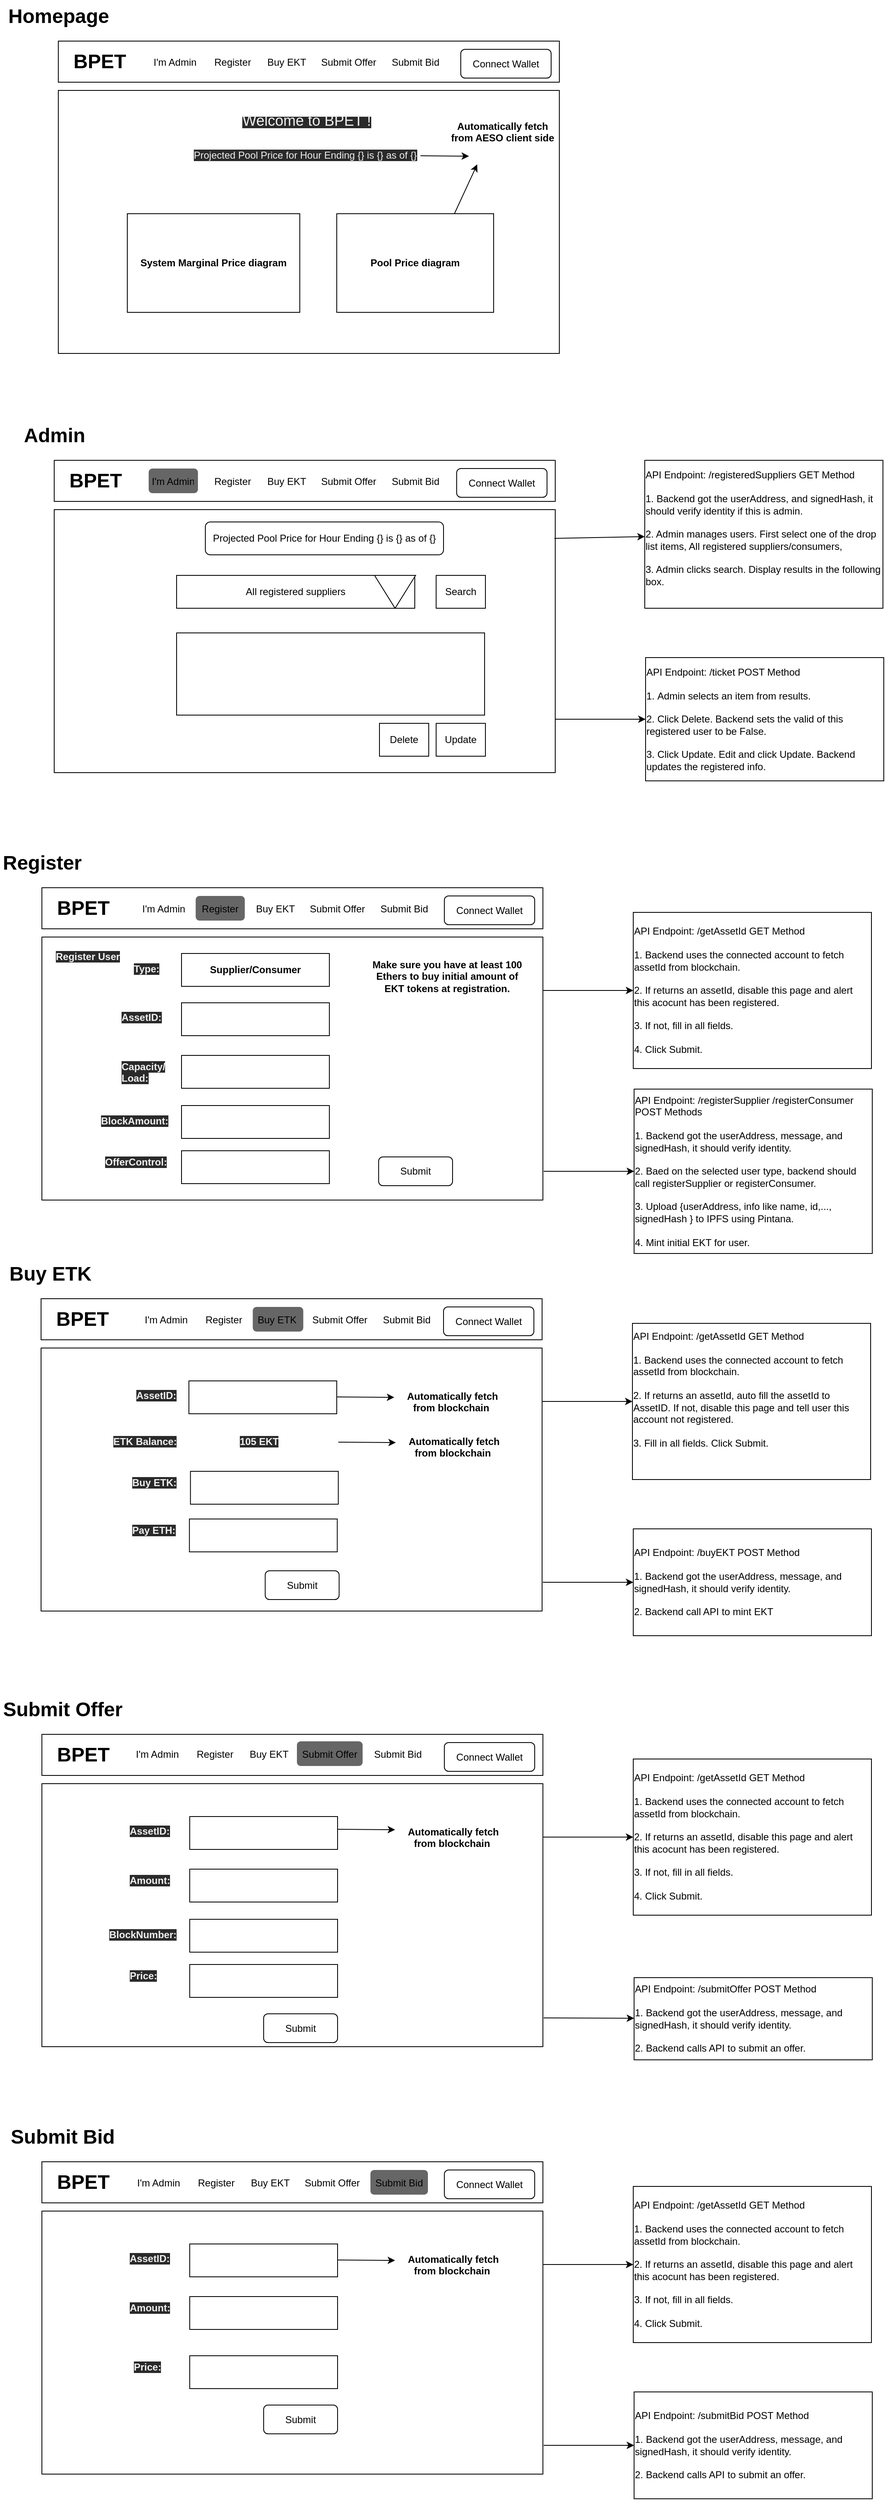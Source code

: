 <mxfile>
    <diagram id="N4T2xADhDQuCGSEhYTma" name="Page-1">
        <mxGraphModel dx="1929" dy="622" grid="1" gridSize="10" guides="1" tooltips="1" connect="1" arrows="1" fold="1" page="1" pageScale="1" pageWidth="850" pageHeight="1100" math="0" shadow="0">
            <root>
                <mxCell id="0"/>
                <mxCell id="1" parent="0"/>
                <mxCell id="20" value="" style="rounded=0;whiteSpace=wrap;html=1;" parent="1" vertex="1">
                    <mxGeometry x="65" y="640" width="610" height="320" as="geometry"/>
                </mxCell>
                <mxCell id="2" value="" style="rounded=0;whiteSpace=wrap;html=1;" parent="1" vertex="1">
                    <mxGeometry x="70" y="70" width="610" height="50" as="geometry"/>
                </mxCell>
                <mxCell id="4" value="BPET" style="text;strokeColor=none;fillColor=none;html=1;fontSize=24;fontStyle=1;verticalAlign=middle;align=center;" parent="1" vertex="1">
                    <mxGeometry x="70" y="75" width="100" height="40" as="geometry"/>
                </mxCell>
                <mxCell id="5" value="Submit Bid" style="text;strokeColor=none;fillColor=none;align=left;verticalAlign=middle;spacingLeft=4;spacingRight=4;overflow=hidden;points=[[0,0.5],[1,0.5]];portConstraint=eastwest;rotatable=0;" parent="1" vertex="1">
                    <mxGeometry x="470" y="80" width="70" height="30" as="geometry"/>
                </mxCell>
                <mxCell id="6" value="" style="rounded=0;whiteSpace=wrap;html=1;" parent="1" vertex="1">
                    <mxGeometry x="70" y="130" width="610" height="320" as="geometry"/>
                </mxCell>
                <mxCell id="7" value="&lt;b&gt;System Marginal Price diagram&lt;/b&gt;" style="rounded=0;whiteSpace=wrap;html=1;" parent="1" vertex="1">
                    <mxGeometry x="154" y="280" width="210" height="120" as="geometry"/>
                </mxCell>
                <mxCell id="8" value="Connect Wallet" style="rounded=1;whiteSpace=wrap;html=1;" parent="1" vertex="1">
                    <mxGeometry x="560" y="80" width="110" height="35" as="geometry"/>
                </mxCell>
                <mxCell id="9" value="Projected Pool Price for Hour Ending {} is {} as of {}" style="rounded=1;whiteSpace=wrap;html=1;" parent="1" vertex="1">
                    <mxGeometry x="249" y="655" width="290" height="40" as="geometry"/>
                </mxCell>
                <mxCell id="10" value="I'm Admin" style="text;strokeColor=none;fillColor=none;align=left;verticalAlign=middle;spacingLeft=4;spacingRight=4;overflow=hidden;points=[[0,0.5],[1,0.5]];portConstraint=eastwest;rotatable=0;" parent="1" vertex="1">
                    <mxGeometry x="180" y="80" width="70" height="30" as="geometry"/>
                </mxCell>
                <mxCell id="11" value="Homepage" style="text;strokeColor=none;fillColor=none;html=1;fontSize=24;fontStyle=1;verticalAlign=middle;align=center;" parent="1" vertex="1">
                    <mxGeometry x="20" y="20" width="100" height="40" as="geometry"/>
                </mxCell>
                <mxCell id="12" value="Register" style="text;strokeColor=none;fillColor=none;align=left;verticalAlign=middle;spacingLeft=4;spacingRight=4;overflow=hidden;points=[[0,0.5],[1,0.5]];portConstraint=eastwest;rotatable=0;" parent="1" vertex="1">
                    <mxGeometry x="254" y="80" width="56" height="30" as="geometry"/>
                </mxCell>
                <mxCell id="13" value="&lt;b&gt;Pool Price diagram&lt;/b&gt;" style="rounded=0;whiteSpace=wrap;html=1;" parent="1" vertex="1">
                    <mxGeometry x="409" y="280" width="191" height="120" as="geometry"/>
                </mxCell>
                <mxCell id="14" value="" style="edgeStyle=none;html=1;" parent="1" edge="1">
                    <mxGeometry relative="1" as="geometry">
                        <mxPoint x="510.88" y="209.5" as="sourcePoint"/>
                        <mxPoint x="570" y="210" as="targetPoint"/>
                    </mxGeometry>
                </mxCell>
                <mxCell id="16" value="" style="rounded=0;whiteSpace=wrap;html=1;" parent="1" vertex="1">
                    <mxGeometry x="65" y="580" width="610" height="50" as="geometry"/>
                </mxCell>
                <mxCell id="18" value="BPET" style="text;strokeColor=none;fillColor=none;html=1;fontSize=24;fontStyle=1;verticalAlign=middle;align=center;" parent="1" vertex="1">
                    <mxGeometry x="65" y="585" width="100" height="40" as="geometry"/>
                </mxCell>
                <mxCell id="21" value="All registered suppliers" style="rounded=0;whiteSpace=wrap;html=1;" parent="1" vertex="1">
                    <mxGeometry x="214" y="720" width="290" height="40" as="geometry"/>
                </mxCell>
                <mxCell id="22" value="Connect Wallet" style="rounded=1;whiteSpace=wrap;html=1;" parent="1" vertex="1">
                    <mxGeometry x="555" y="590" width="110" height="35" as="geometry"/>
                </mxCell>
                <mxCell id="25" value="Admin" style="text;strokeColor=none;fillColor=none;html=1;fontSize=24;fontStyle=1;verticalAlign=middle;align=center;" parent="1" vertex="1">
                    <mxGeometry x="15" y="530" width="100" height="40" as="geometry"/>
                </mxCell>
                <mxCell id="27" value="" style="rounded=0;whiteSpace=wrap;html=1;" parent="1" vertex="1">
                    <mxGeometry x="214" y="790" width="375" height="100" as="geometry"/>
                </mxCell>
                <mxCell id="28" value="" style="rounded=0;whiteSpace=wrap;html=1;" parent="1" vertex="1">
                    <mxGeometry x="50" y="1100" width="610" height="50" as="geometry"/>
                </mxCell>
                <mxCell id="30" value="BPET" style="text;strokeColor=none;fillColor=none;html=1;fontSize=24;fontStyle=1;verticalAlign=middle;align=center;" parent="1" vertex="1">
                    <mxGeometry x="50" y="1105" width="100" height="40" as="geometry"/>
                </mxCell>
                <mxCell id="32" value="" style="rounded=0;whiteSpace=wrap;html=1;" parent="1" vertex="1">
                    <mxGeometry x="50" y="1160" width="610" height="320" as="geometry"/>
                </mxCell>
                <mxCell id="34" value="Connect Wallet" style="rounded=1;whiteSpace=wrap;html=1;" parent="1" vertex="1">
                    <mxGeometry x="540" y="1110" width="110" height="35" as="geometry"/>
                </mxCell>
                <mxCell id="36" value="Register" style="text;strokeColor=none;fillColor=none;html=1;fontSize=24;fontStyle=1;verticalAlign=middle;align=center;" parent="1" vertex="1">
                    <mxGeometry y="1050" width="100" height="40" as="geometry"/>
                </mxCell>
                <mxCell id="38" value="&lt;b&gt;Supplier/&lt;/b&gt;&lt;b&gt;Consumer&lt;/b&gt;" style="rounded=0;whiteSpace=wrap;html=1;" parent="1" vertex="1">
                    <mxGeometry x="220" y="1180" width="180" height="40" as="geometry"/>
                </mxCell>
                <mxCell id="40" value="" style="rounded=0;whiteSpace=wrap;html=1;" parent="1" vertex="1">
                    <mxGeometry x="220" y="1240" width="180" height="40" as="geometry"/>
                </mxCell>
                <mxCell id="41" value="&lt;b style=&quot;color: rgb(240 , 240 , 240) ; font-family: &amp;#34;helvetica&amp;#34; ; font-size: 12px ; font-style: normal ; letter-spacing: normal ; text-align: center ; text-indent: 0px ; text-transform: none ; word-spacing: 0px ; background-color: rgb(42 , 42 , 42)&quot;&gt;Register User&lt;/b&gt;" style="text;whiteSpace=wrap;html=1;" parent="1" vertex="1">
                    <mxGeometry x="65" y="1170" width="90" height="30" as="geometry"/>
                </mxCell>
                <mxCell id="42" value="" style="edgeStyle=none;html=1;" parent="1" target="43" edge="1">
                    <mxGeometry relative="1" as="geometry">
                        <mxPoint x="675" y="895" as="sourcePoint"/>
                    </mxGeometry>
                </mxCell>
                <mxCell id="43" value="&lt;div style=&quot;text-align: left&quot;&gt;&lt;span&gt;API Endpoint: /ticket POST Method&lt;br&gt;&lt;/span&gt;&lt;/div&gt;&lt;div style=&quot;text-align: left&quot;&gt;&lt;span&gt;&lt;br&gt;&lt;/span&gt;&lt;/div&gt;&lt;div style=&quot;text-align: left&quot;&gt;&lt;span&gt;1.&amp;nbsp;&lt;/span&gt;Admin selects an item from results.&lt;/div&gt;&lt;div style=&quot;text-align: left&quot;&gt;&lt;br&gt;&lt;/div&gt;&lt;div style=&quot;text-align: left&quot;&gt;2. Click Delete. Backend sets the valid of this registered user to be False.&lt;/div&gt;&lt;div style=&quot;text-align: left&quot;&gt;&lt;br&gt;&lt;/div&gt;&lt;div style=&quot;text-align: left&quot;&gt;3. Click Update. Edit and click Update. Backend updates the registered info.&lt;/div&gt;" style="rounded=0;whiteSpace=wrap;html=1;" parent="1" vertex="1">
                    <mxGeometry x="785" y="820" width="290" height="150" as="geometry"/>
                </mxCell>
                <mxCell id="44" value="" style="edgeStyle=none;html=1;" parent="1" target="45" edge="1">
                    <mxGeometry relative="1" as="geometry">
                        <mxPoint x="674" y="675" as="sourcePoint"/>
                    </mxGeometry>
                </mxCell>
                <mxCell id="45" value="&lt;div style=&quot;text-align: left&quot;&gt;&lt;span&gt;API Endpoint: /registeredSuppliers GET Method&lt;br&gt;&lt;/span&gt;&lt;/div&gt;&lt;div style=&quot;text-align: left&quot;&gt;&lt;span&gt;&lt;br&gt;&lt;/span&gt;&lt;/div&gt;&lt;div style=&quot;text-align: left&quot;&gt;&lt;span&gt;1. Backend got the userAddress, and signedHash, it should verify identity if this is admin.&lt;/span&gt;&lt;/div&gt;&lt;div style=&quot;text-align: left&quot;&gt;&lt;span&gt;&lt;br&gt;&lt;/span&gt;&lt;/div&gt;&lt;div style=&quot;text-align: left&quot;&gt;&lt;span&gt;2. Admin manages users. First select one of the drop list items, All registered suppliers/consumers,&amp;nbsp;&lt;/span&gt;&lt;/div&gt;&lt;div style=&quot;text-align: left&quot;&gt;&lt;span&gt;&lt;br&gt;&lt;/span&gt;&lt;/div&gt;&lt;div style=&quot;text-align: left&quot;&gt;&lt;span&gt;3. Admin clicks search. Display results in the following box.&lt;/span&gt;&lt;/div&gt;&lt;div style=&quot;text-align: left&quot;&gt;&lt;br&gt;&lt;/div&gt;" style="rounded=0;whiteSpace=wrap;html=1;" parent="1" vertex="1">
                    <mxGeometry x="784" y="580" width="290" height="180" as="geometry"/>
                </mxCell>
                <mxCell id="46" value="" style="edgeStyle=none;html=1;" parent="1" target="47" edge="1">
                    <mxGeometry relative="1" as="geometry">
                        <mxPoint x="661" y="1445" as="sourcePoint"/>
                    </mxGeometry>
                </mxCell>
                <mxCell id="47" value="&lt;div style=&quot;text-align: left&quot;&gt;&lt;span&gt;API Endpoint: /registerSupplier /registerConsumer POST Methods&lt;br&gt;&lt;/span&gt;&lt;/div&gt;&lt;div style=&quot;text-align: left&quot;&gt;&lt;span&gt;&lt;br&gt;&lt;/span&gt;&lt;/div&gt;&lt;div style=&quot;text-align: left&quot;&gt;&lt;span&gt;1. Backend got the userAddress, message, and signedHash, it should verify identity.&amp;nbsp;&lt;/span&gt;&lt;/div&gt;&lt;div style=&quot;text-align: left&quot;&gt;&lt;span&gt;&lt;br&gt;&lt;/span&gt;&lt;/div&gt;&lt;div style=&quot;text-align: left&quot;&gt;&lt;span&gt;2. Baed on the selected user type, backend should call registerSupplier or registerConsumer.&lt;/span&gt;&lt;/div&gt;&lt;div style=&quot;text-align: left&quot;&gt;&lt;span&gt;&lt;br&gt;&lt;/span&gt;&lt;/div&gt;&lt;div style=&quot;text-align: left&quot;&gt;&lt;span&gt;3. Upload {userAddress, info like name, id,..., signedHash } to IPFS using Pintana.&lt;/span&gt;&lt;/div&gt;&lt;div style=&quot;text-align: left&quot;&gt;&lt;span&gt;&lt;br&gt;&lt;/span&gt;&lt;/div&gt;&lt;div style=&quot;text-align: left&quot;&gt;&lt;span&gt;4. Mint initial EKT for user.&lt;/span&gt;&lt;/div&gt;" style="rounded=0;whiteSpace=wrap;html=1;" parent="1" vertex="1">
                    <mxGeometry x="771" y="1345" width="290" height="200" as="geometry"/>
                </mxCell>
                <mxCell id="48" value="" style="edgeStyle=none;html=1;" parent="1" target="49" edge="1">
                    <mxGeometry relative="1" as="geometry">
                        <mxPoint x="660" y="1225" as="sourcePoint"/>
                    </mxGeometry>
                </mxCell>
                <mxCell id="49" value="&lt;div style=&quot;text-align: left&quot;&gt;&lt;span&gt;API Endpoint: /getAssetId GET Method&lt;br&gt;&lt;/span&gt;&lt;/div&gt;&lt;div style=&quot;text-align: left&quot;&gt;&lt;span&gt;&lt;br&gt;&lt;/span&gt;&lt;/div&gt;&lt;div style=&quot;text-align: left&quot;&gt;&lt;span&gt;1. Backend uses the connected account to fetch assetId from blockchain.&lt;/span&gt;&lt;/div&gt;&lt;div style=&quot;text-align: left&quot;&gt;&lt;span&gt;&lt;br&gt;&lt;/span&gt;&lt;/div&gt;&lt;div style=&quot;text-align: left&quot;&gt;&lt;span&gt;2. If returns an assetId, disable this page and alert this acocunt has been registered.&lt;/span&gt;&lt;/div&gt;&lt;div style=&quot;text-align: left&quot;&gt;&lt;span&gt;&lt;br&gt;&lt;/span&gt;&lt;/div&gt;&lt;div style=&quot;text-align: left&quot;&gt;&lt;span&gt;3. If not, fill in all fields.&lt;/span&gt;&lt;/div&gt;&lt;div style=&quot;text-align: left&quot;&gt;&lt;span&gt;&lt;br&gt;&lt;/span&gt;&lt;/div&gt;&lt;div style=&quot;text-align: left&quot;&gt;&lt;span&gt;4. Click Submit.&lt;/span&gt;&lt;/div&gt;" style="rounded=0;whiteSpace=wrap;html=1;" parent="1" vertex="1">
                    <mxGeometry x="770" y="1130" width="290" height="190" as="geometry"/>
                </mxCell>
                <mxCell id="50" value="&lt;b style=&quot;color: rgb(240 , 240 , 240) ; font-family: &amp;#34;helvetica&amp;#34; ; font-size: 12px ; font-style: normal ; letter-spacing: normal ; text-align: center ; text-indent: 0px ; text-transform: none ; word-spacing: 0px ; background-color: rgb(42 , 42 , 42)&quot;&gt;AssetID:&lt;/b&gt;" style="text;whiteSpace=wrap;html=1;" parent="1" vertex="1">
                    <mxGeometry x="145" y="1244" width="70" height="30" as="geometry"/>
                </mxCell>
                <mxCell id="51" value="&lt;b style=&quot;color: rgb(240 , 240 , 240) ; font-family: &amp;#34;helvetica&amp;#34; ; font-size: 12px ; font-style: normal ; letter-spacing: normal ; text-align: center ; text-indent: 0px ; text-transform: none ; word-spacing: 0px ; background-color: rgb(42 , 42 , 42)&quot;&gt;Type:&lt;/b&gt;" style="text;whiteSpace=wrap;html=1;" parent="1" vertex="1">
                    <mxGeometry x="160" y="1185" width="70" height="30" as="geometry"/>
                </mxCell>
                <mxCell id="52" value="" style="rounded=0;whiteSpace=wrap;html=1;" parent="1" vertex="1">
                    <mxGeometry x="220" y="1304" width="180" height="40" as="geometry"/>
                </mxCell>
                <mxCell id="53" value="&lt;b style=&quot;color: rgb(240 , 240 , 240) ; font-family: &amp;#34;helvetica&amp;#34; ; font-size: 12px ; font-style: normal ; letter-spacing: normal ; text-align: center ; text-indent: 0px ; text-transform: none ; word-spacing: 0px ; background-color: rgb(42 , 42 , 42)&quot;&gt;Capacity/&lt;br&gt;Load:&lt;br&gt;&lt;/b&gt;" style="text;whiteSpace=wrap;html=1;" parent="1" vertex="1">
                    <mxGeometry x="145" y="1304" width="70" height="30" as="geometry"/>
                </mxCell>
                <mxCell id="54" value="" style="rounded=0;whiteSpace=wrap;html=1;" parent="1" vertex="1">
                    <mxGeometry x="220" y="1365" width="180" height="40" as="geometry"/>
                </mxCell>
                <mxCell id="55" value="&lt;b style=&quot;color: rgb(240 , 240 , 240) ; font-family: &amp;#34;helvetica&amp;#34; ; font-size: 12px ; font-style: normal ; letter-spacing: normal ; text-align: center ; text-indent: 0px ; text-transform: none ; word-spacing: 0px ; background-color: rgb(42 , 42 , 42)&quot;&gt;BlockAmount:&lt;br&gt;&lt;/b&gt;" style="text;whiteSpace=wrap;html=1;" parent="1" vertex="1">
                    <mxGeometry x="120" y="1370" width="70" height="30" as="geometry"/>
                </mxCell>
                <mxCell id="57" value="" style="rounded=0;whiteSpace=wrap;html=1;" parent="1" vertex="1">
                    <mxGeometry x="220" y="1420" width="180" height="40" as="geometry"/>
                </mxCell>
                <mxCell id="58" value="&lt;b style=&quot;color: rgb(240 , 240 , 240) ; font-family: &amp;#34;helvetica&amp;#34; ; font-size: 12px ; font-style: normal ; letter-spacing: normal ; text-align: center ; text-indent: 0px ; text-transform: none ; word-spacing: 0px ; background-color: rgb(42 , 42 , 42)&quot;&gt;OfferControl:&lt;br&gt;&lt;/b&gt;" style="text;whiteSpace=wrap;html=1;" parent="1" vertex="1">
                    <mxGeometry x="125" y="1420" width="70" height="30" as="geometry"/>
                </mxCell>
                <mxCell id="59" value="Submit" style="rounded=1;whiteSpace=wrap;html=1;" parent="1" vertex="1">
                    <mxGeometry x="460" y="1427.5" width="90" height="35" as="geometry"/>
                </mxCell>
                <mxCell id="60" value="&lt;div style=&quot;text-align: center&quot;&gt;&lt;span&gt;&lt;font face=&quot;helvetica&quot;&gt;&lt;b&gt;Make sure you have at least 100 Ethers to buy initial amount of EKT tokens at registration.&lt;/b&gt;&lt;/font&gt;&lt;/span&gt;&lt;/div&gt;" style="text;whiteSpace=wrap;html=1;" parent="1" vertex="1">
                    <mxGeometry x="450" y="1180" width="185" height="30" as="geometry"/>
                </mxCell>
                <mxCell id="61" value="" style="rounded=0;whiteSpace=wrap;html=1;" parent="1" vertex="1">
                    <mxGeometry x="50" y="2130" width="610" height="50" as="geometry"/>
                </mxCell>
                <mxCell id="63" value="BPET" style="text;strokeColor=none;fillColor=none;html=1;fontSize=24;fontStyle=1;verticalAlign=middle;align=center;" parent="1" vertex="1">
                    <mxGeometry x="50" y="2135" width="100" height="40" as="geometry"/>
                </mxCell>
                <mxCell id="65" value="" style="rounded=0;whiteSpace=wrap;html=1;" parent="1" vertex="1">
                    <mxGeometry x="50" y="2190" width="610" height="320" as="geometry"/>
                </mxCell>
                <mxCell id="66" value="Connect Wallet" style="rounded=1;whiteSpace=wrap;html=1;" parent="1" vertex="1">
                    <mxGeometry x="540" y="2140" width="110" height="35" as="geometry"/>
                </mxCell>
                <mxCell id="68" value="Submit Offer" style="text;strokeColor=none;fillColor=none;html=1;fontSize=24;fontStyle=1;verticalAlign=middle;align=center;" parent="1" vertex="1">
                    <mxGeometry y="2080" width="150" height="40" as="geometry"/>
                </mxCell>
                <mxCell id="71" value="" style="rounded=0;whiteSpace=wrap;html=1;" parent="1" vertex="1">
                    <mxGeometry x="230" y="2230" width="180" height="40" as="geometry"/>
                </mxCell>
                <mxCell id="73" value="" style="edgeStyle=none;html=1;" parent="1" target="74" edge="1">
                    <mxGeometry relative="1" as="geometry">
                        <mxPoint x="661" y="2475" as="sourcePoint"/>
                    </mxGeometry>
                </mxCell>
                <mxCell id="74" value="&lt;div style=&quot;text-align: left&quot;&gt;&lt;span&gt;API Endpoint: /submitOffer POST Method&lt;br&gt;&lt;/span&gt;&lt;/div&gt;&lt;div style=&quot;text-align: left&quot;&gt;&lt;span&gt;&lt;br&gt;&lt;/span&gt;&lt;/div&gt;&lt;div style=&quot;text-align: left&quot;&gt;&lt;span&gt;1. Backend got the userAddress, message, and signedHash, it should verify identity.&amp;nbsp;&lt;/span&gt;&lt;/div&gt;&lt;div style=&quot;text-align: left&quot;&gt;&lt;span&gt;&lt;br&gt;&lt;/span&gt;&lt;/div&gt;&lt;div style=&quot;text-align: left&quot;&gt;&lt;span&gt;2. Backend calls API to submit an offer.&lt;/span&gt;&lt;/div&gt;" style="rounded=0;whiteSpace=wrap;html=1;" parent="1" vertex="1">
                    <mxGeometry x="771" y="2426" width="290" height="100" as="geometry"/>
                </mxCell>
                <mxCell id="75" value="" style="edgeStyle=none;html=1;" parent="1" target="76" edge="1">
                    <mxGeometry relative="1" as="geometry">
                        <mxPoint x="660" y="2255" as="sourcePoint"/>
                    </mxGeometry>
                </mxCell>
                <mxCell id="76" value="&lt;div style=&quot;text-align: left&quot;&gt;&lt;div&gt;API Endpoint: /getAssetId GET Method&lt;br&gt;&lt;/div&gt;&lt;div&gt;&lt;br&gt;&lt;/div&gt;&lt;div&gt;1. Backend uses the connected account to fetch assetId from blockchain.&lt;/div&gt;&lt;div&gt;&lt;br&gt;&lt;/div&gt;&lt;div&gt;2. If returns an assetId, disable this page and alert this acocunt has been registered.&lt;/div&gt;&lt;div&gt;&lt;br&gt;&lt;/div&gt;&lt;div&gt;3. If not, fill in all fields.&lt;/div&gt;&lt;div&gt;&lt;br&gt;&lt;/div&gt;&lt;div&gt;4. Click Submit.&lt;/div&gt;&lt;/div&gt;" style="rounded=0;whiteSpace=wrap;html=1;" parent="1" vertex="1">
                    <mxGeometry x="770" y="2160" width="290" height="190" as="geometry"/>
                </mxCell>
                <mxCell id="77" value="&lt;b style=&quot;color: rgb(240 , 240 , 240) ; font-family: &amp;#34;helvetica&amp;#34; ; font-size: 12px ; font-style: normal ; letter-spacing: normal ; text-align: center ; text-indent: 0px ; text-transform: none ; word-spacing: 0px ; background-color: rgb(42 , 42 , 42)&quot;&gt;AssetID:&lt;/b&gt;" style="text;whiteSpace=wrap;html=1;" parent="1" vertex="1">
                    <mxGeometry x="155" y="2234" width="70" height="30" as="geometry"/>
                </mxCell>
                <mxCell id="79" value="" style="rounded=0;whiteSpace=wrap;html=1;" parent="1" vertex="1">
                    <mxGeometry x="230" y="2294" width="180" height="40" as="geometry"/>
                </mxCell>
                <mxCell id="80" value="&lt;b style=&quot;color: rgb(240 , 240 , 240) ; font-family: &amp;#34;helvetica&amp;#34; ; font-size: 12px ; font-style: normal ; letter-spacing: normal ; text-align: center ; text-indent: 0px ; text-transform: none ; word-spacing: 0px ; background-color: rgb(42 , 42 , 42)&quot;&gt;Amount:&lt;br&gt;&lt;/b&gt;" style="text;whiteSpace=wrap;html=1;" parent="1" vertex="1">
                    <mxGeometry x="155" y="2294" width="70" height="30" as="geometry"/>
                </mxCell>
                <mxCell id="81" value="" style="rounded=0;whiteSpace=wrap;html=1;" parent="1" vertex="1">
                    <mxGeometry x="230" y="2355" width="180" height="40" as="geometry"/>
                </mxCell>
                <mxCell id="82" value="&lt;b style=&quot;color: rgb(240 , 240 , 240) ; font-family: &amp;#34;helvetica&amp;#34; ; font-size: 12px ; font-style: normal ; letter-spacing: normal ; text-align: center ; text-indent: 0px ; text-transform: none ; word-spacing: 0px ; background-color: rgb(42 , 42 , 42)&quot;&gt;BlockNumber:&lt;br&gt;&lt;/b&gt;" style="text;whiteSpace=wrap;html=1;" parent="1" vertex="1">
                    <mxGeometry x="130" y="2360" width="70" height="30" as="geometry"/>
                </mxCell>
                <mxCell id="83" value="" style="rounded=0;whiteSpace=wrap;html=1;" parent="1" vertex="1">
                    <mxGeometry x="230" y="2410" width="180" height="40" as="geometry"/>
                </mxCell>
                <mxCell id="84" value="&lt;b style=&quot;color: rgb(240 , 240 , 240) ; font-family: &amp;#34;helvetica&amp;#34; ; font-size: 12px ; font-style: normal ; letter-spacing: normal ; text-align: center ; text-indent: 0px ; text-transform: none ; word-spacing: 0px ; background-color: rgb(42 , 42 , 42)&quot;&gt;Price:&lt;br&gt;&lt;/b&gt;" style="text;whiteSpace=wrap;html=1;" parent="1" vertex="1">
                    <mxGeometry x="155" y="2410" width="70" height="30" as="geometry"/>
                </mxCell>
                <mxCell id="85" value="Submit" style="rounded=1;whiteSpace=wrap;html=1;" parent="1" vertex="1">
                    <mxGeometry x="320" y="2470" width="90" height="35" as="geometry"/>
                </mxCell>
                <mxCell id="86" value="&lt;div style=&quot;text-align: center&quot;&gt;&lt;span&gt;&lt;font face=&quot;helvetica&quot;&gt;&lt;b&gt;Automatically fetch from blockchain&amp;nbsp;&lt;/b&gt;&lt;/font&gt;&lt;/span&gt;&lt;/div&gt;" style="text;whiteSpace=wrap;html=1;" parent="1" vertex="1">
                    <mxGeometry x="480" y="2235" width="140" height="30" as="geometry"/>
                </mxCell>
                <mxCell id="87" value="" style="edgeStyle=none;html=1;" parent="1" edge="1">
                    <mxGeometry relative="1" as="geometry">
                        <mxPoint x="410" y="2245.5" as="sourcePoint"/>
                        <mxPoint x="480" y="2246" as="targetPoint"/>
                    </mxGeometry>
                </mxCell>
                <mxCell id="88" value="" style="rounded=0;whiteSpace=wrap;html=1;" parent="1" vertex="1">
                    <mxGeometry x="50" y="2650" width="610" height="50" as="geometry"/>
                </mxCell>
                <mxCell id="90" value="BPET" style="text;strokeColor=none;fillColor=none;html=1;fontSize=24;fontStyle=1;verticalAlign=middle;align=center;" parent="1" vertex="1">
                    <mxGeometry x="50" y="2655" width="100" height="40" as="geometry"/>
                </mxCell>
                <mxCell id="92" value="" style="rounded=0;whiteSpace=wrap;html=1;" parent="1" vertex="1">
                    <mxGeometry x="50" y="2710" width="610" height="320" as="geometry"/>
                </mxCell>
                <mxCell id="93" value="Connect Wallet" style="rounded=1;whiteSpace=wrap;html=1;" parent="1" vertex="1">
                    <mxGeometry x="540" y="2660" width="110" height="35" as="geometry"/>
                </mxCell>
                <mxCell id="95" value="Submit Bid" style="text;strokeColor=none;fillColor=none;html=1;fontSize=24;fontStyle=1;verticalAlign=middle;align=center;" parent="1" vertex="1">
                    <mxGeometry y="2600" width="150" height="40" as="geometry"/>
                </mxCell>
                <mxCell id="97" value="" style="rounded=0;whiteSpace=wrap;html=1;" parent="1" vertex="1">
                    <mxGeometry x="230" y="2750" width="180" height="40" as="geometry"/>
                </mxCell>
                <mxCell id="98" value="" style="edgeStyle=none;html=1;" parent="1" target="99" edge="1">
                    <mxGeometry relative="1" as="geometry">
                        <mxPoint x="661" y="2995" as="sourcePoint"/>
                    </mxGeometry>
                </mxCell>
                <mxCell id="99" value="&lt;div style=&quot;text-align: left&quot;&gt;&lt;div&gt;API Endpoint: /submitBid POST Method&lt;br&gt;&lt;/div&gt;&lt;div&gt;&lt;br&gt;&lt;/div&gt;&lt;div&gt;1. Backend got the userAddress, message, and signedHash, it should verify identity.&amp;nbsp;&lt;/div&gt;&lt;div&gt;&lt;br&gt;&lt;/div&gt;&lt;div&gt;2. Backend calls API to submit an offer.&lt;/div&gt;&lt;/div&gt;" style="rounded=0;whiteSpace=wrap;html=1;" parent="1" vertex="1">
                    <mxGeometry x="771" y="2930" width="290" height="130" as="geometry"/>
                </mxCell>
                <mxCell id="100" value="" style="edgeStyle=none;html=1;" parent="1" target="101" edge="1">
                    <mxGeometry relative="1" as="geometry">
                        <mxPoint x="660" y="2775" as="sourcePoint"/>
                    </mxGeometry>
                </mxCell>
                <mxCell id="101" value="&lt;div style=&quot;text-align: left&quot;&gt;&lt;div&gt;API Endpoint: /getAssetId GET Method&lt;br&gt;&lt;/div&gt;&lt;div&gt;&lt;br&gt;&lt;/div&gt;&lt;div&gt;1. Backend uses the connected account to fetch assetId from blockchain.&lt;/div&gt;&lt;div&gt;&lt;br&gt;&lt;/div&gt;&lt;div&gt;2. If returns an assetId, disable this page and alert this acocunt has been registered.&lt;/div&gt;&lt;div&gt;&lt;br&gt;&lt;/div&gt;&lt;div&gt;3. If not, fill in all fields.&lt;/div&gt;&lt;div&gt;&lt;br&gt;&lt;/div&gt;&lt;div&gt;4. Click Submit.&lt;/div&gt;&lt;/div&gt;" style="rounded=0;whiteSpace=wrap;html=1;" parent="1" vertex="1">
                    <mxGeometry x="770" y="2680" width="290" height="190" as="geometry"/>
                </mxCell>
                <mxCell id="102" value="&lt;b style=&quot;color: rgb(240 , 240 , 240) ; font-family: &amp;#34;helvetica&amp;#34; ; font-size: 12px ; font-style: normal ; letter-spacing: normal ; text-align: center ; text-indent: 0px ; text-transform: none ; word-spacing: 0px ; background-color: rgb(42 , 42 , 42)&quot;&gt;AssetID:&lt;/b&gt;" style="text;whiteSpace=wrap;html=1;" parent="1" vertex="1">
                    <mxGeometry x="155" y="2754" width="70" height="30" as="geometry"/>
                </mxCell>
                <mxCell id="103" value="" style="rounded=0;whiteSpace=wrap;html=1;" parent="1" vertex="1">
                    <mxGeometry x="230" y="2814" width="180" height="40" as="geometry"/>
                </mxCell>
                <mxCell id="104" value="&lt;b style=&quot;color: rgb(240 , 240 , 240) ; font-family: &amp;#34;helvetica&amp;#34; ; font-size: 12px ; font-style: normal ; letter-spacing: normal ; text-align: center ; text-indent: 0px ; text-transform: none ; word-spacing: 0px ; background-color: rgb(42 , 42 , 42)&quot;&gt;Amount:&lt;br&gt;&lt;/b&gt;" style="text;whiteSpace=wrap;html=1;" parent="1" vertex="1">
                    <mxGeometry x="155" y="2814" width="70" height="30" as="geometry"/>
                </mxCell>
                <mxCell id="107" value="" style="rounded=0;whiteSpace=wrap;html=1;" parent="1" vertex="1">
                    <mxGeometry x="230" y="2886" width="180" height="40" as="geometry"/>
                </mxCell>
                <mxCell id="108" value="&lt;b style=&quot;color: rgb(240 , 240 , 240) ; font-family: &amp;#34;helvetica&amp;#34; ; font-size: 12px ; font-style: normal ; letter-spacing: normal ; text-align: center ; text-indent: 0px ; text-transform: none ; word-spacing: 0px ; background-color: rgb(42 , 42 , 42)&quot;&gt;Price:&lt;br&gt;&lt;/b&gt;" style="text;whiteSpace=wrap;html=1;" parent="1" vertex="1">
                    <mxGeometry x="160" y="2886" width="70" height="30" as="geometry"/>
                </mxCell>
                <mxCell id="109" value="Submit" style="rounded=1;whiteSpace=wrap;html=1;" parent="1" vertex="1">
                    <mxGeometry x="320" y="2946" width="90" height="35" as="geometry"/>
                </mxCell>
                <mxCell id="110" value="&lt;div style=&quot;text-align: center&quot;&gt;&lt;span&gt;&lt;font face=&quot;helvetica&quot;&gt;&lt;b&gt;Automatically fetch from blockchain&amp;nbsp;&lt;/b&gt;&lt;/font&gt;&lt;/span&gt;&lt;/div&gt;" style="text;whiteSpace=wrap;html=1;" parent="1" vertex="1">
                    <mxGeometry x="480" y="2755" width="140" height="30" as="geometry"/>
                </mxCell>
                <mxCell id="111" value="" style="edgeStyle=none;html=1;" parent="1" edge="1">
                    <mxGeometry relative="1" as="geometry">
                        <mxPoint x="410" y="2769.5" as="sourcePoint"/>
                        <mxPoint x="480" y="2770" as="targetPoint"/>
                    </mxGeometry>
                </mxCell>
                <mxCell id="113" value="" style="rounded=0;whiteSpace=wrap;html=1;" parent="1" vertex="1">
                    <mxGeometry x="49" y="1600" width="610" height="50" as="geometry"/>
                </mxCell>
                <mxCell id="115" value="BPET" style="text;strokeColor=none;fillColor=none;html=1;fontSize=24;fontStyle=1;verticalAlign=middle;align=center;" parent="1" vertex="1">
                    <mxGeometry x="49" y="1605" width="100" height="40" as="geometry"/>
                </mxCell>
                <mxCell id="117" value="" style="rounded=0;whiteSpace=wrap;html=1;" parent="1" vertex="1">
                    <mxGeometry x="49" y="1660" width="610" height="320" as="geometry"/>
                </mxCell>
                <mxCell id="118" value="Connect Wallet" style="rounded=1;whiteSpace=wrap;html=1;" parent="1" vertex="1">
                    <mxGeometry x="539" y="1610" width="110" height="35" as="geometry"/>
                </mxCell>
                <mxCell id="120" value="Buy ETK" style="text;strokeColor=none;fillColor=none;html=1;fontSize=24;fontStyle=1;verticalAlign=middle;align=center;" parent="1" vertex="1">
                    <mxGeometry x="-1" y="1550" width="121" height="40" as="geometry"/>
                </mxCell>
                <mxCell id="122" value="" style="rounded=0;whiteSpace=wrap;html=1;" parent="1" vertex="1">
                    <mxGeometry x="229" y="1700" width="180" height="40" as="geometry"/>
                </mxCell>
                <mxCell id="123" value="" style="edgeStyle=none;html=1;" parent="1" target="124" edge="1">
                    <mxGeometry relative="1" as="geometry">
                        <mxPoint x="660" y="1945" as="sourcePoint"/>
                    </mxGeometry>
                </mxCell>
                <mxCell id="124" value="&lt;div style=&quot;text-align: left&quot;&gt;&lt;span&gt;API Endpoint: /buyEKT POST Method&lt;br&gt;&lt;/span&gt;&lt;/div&gt;&lt;div style=&quot;text-align: left&quot;&gt;&lt;span&gt;&lt;br&gt;&lt;/span&gt;&lt;/div&gt;&lt;div style=&quot;text-align: left&quot;&gt;&lt;span&gt;1. Backend got the userAddress, message, and signedHash, it should verify identity.&amp;nbsp;&lt;/span&gt;&lt;/div&gt;&lt;div style=&quot;text-align: left&quot;&gt;&lt;span&gt;&lt;br&gt;&lt;/span&gt;&lt;/div&gt;&lt;div style=&quot;text-align: left&quot;&gt;&lt;span&gt;2. Backend call API to mint EKT&lt;/span&gt;&lt;/div&gt;" style="rounded=0;whiteSpace=wrap;html=1;" parent="1" vertex="1">
                    <mxGeometry x="770" y="1880" width="290" height="130" as="geometry"/>
                </mxCell>
                <mxCell id="125" value="" style="edgeStyle=none;html=1;" parent="1" target="126" edge="1">
                    <mxGeometry relative="1" as="geometry">
                        <mxPoint x="659" y="1725" as="sourcePoint"/>
                    </mxGeometry>
                </mxCell>
                <mxCell id="126" value="&lt;div style=&quot;text-align: left&quot;&gt;&lt;span&gt;API Endpoint: /getAssetId GET Method&lt;br&gt;&lt;/span&gt;&lt;/div&gt;&lt;div style=&quot;text-align: left&quot;&gt;&lt;span&gt;&lt;br&gt;&lt;/span&gt;&lt;/div&gt;&lt;div style=&quot;text-align: left&quot;&gt;&lt;span&gt;1. Backend uses the connected account to fetch assetId from blockchain.&lt;/span&gt;&lt;/div&gt;&lt;br&gt;&lt;div style=&quot;text-align: left&quot;&gt;&lt;span&gt;2. If returns an assetId, auto fill the assetId to AssetID.&amp;nbsp;&lt;/span&gt;&lt;span&gt;If not, disable this page and tell user this account not registered.&lt;/span&gt;&lt;/div&gt;&lt;div style=&quot;text-align: left&quot;&gt;&lt;span&gt;&lt;br&gt;&lt;/span&gt;&lt;/div&gt;&lt;div style=&quot;text-align: left&quot;&gt;&lt;span&gt;3. Fill in all fields. Click Submit.&lt;/span&gt;&lt;/div&gt;&lt;div style=&quot;text-align: left&quot;&gt;&lt;span&gt;&lt;br&gt;&lt;/span&gt;&lt;/div&gt;&lt;div style=&quot;text-align: left&quot;&gt;&lt;br&gt;&lt;/div&gt;" style="rounded=0;whiteSpace=wrap;html=1;" parent="1" vertex="1">
                    <mxGeometry x="769" y="1630" width="290" height="190" as="geometry"/>
                </mxCell>
                <mxCell id="127" value="&lt;b style=&quot;color: rgb(240 , 240 , 240) ; font-family: &amp;#34;helvetica&amp;#34; ; font-size: 12px ; font-style: normal ; letter-spacing: normal ; text-align: center ; text-indent: 0px ; text-transform: none ; word-spacing: 0px ; background-color: rgb(42 , 42 , 42)&quot;&gt;AssetID:&lt;/b&gt;" style="text;whiteSpace=wrap;html=1;" parent="1" vertex="1">
                    <mxGeometry x="163" y="1704" width="57" height="30" as="geometry"/>
                </mxCell>
                <mxCell id="128" value="" style="rounded=0;whiteSpace=wrap;html=1;" parent="1" vertex="1">
                    <mxGeometry x="230.88" y="1810" width="180" height="40" as="geometry"/>
                </mxCell>
                <mxCell id="129" value="&lt;b style=&quot;color: rgb(240 , 240 , 240) ; font-family: &amp;#34;helvetica&amp;#34; ; font-size: 12px ; font-style: normal ; letter-spacing: normal ; text-align: center ; text-indent: 0px ; text-transform: none ; word-spacing: 0px ; background-color: rgb(42 , 42 , 42)&quot;&gt;Buy ETK:&lt;br&gt;&lt;/b&gt;" style="text;whiteSpace=wrap;html=1;" parent="1" vertex="1">
                    <mxGeometry x="157.62" y="1810" width="71.38" height="30" as="geometry"/>
                </mxCell>
                <mxCell id="134" value="Submit" style="rounded=1;whiteSpace=wrap;html=1;" parent="1" vertex="1">
                    <mxGeometry x="321.88" y="1931" width="90" height="35" as="geometry"/>
                </mxCell>
                <mxCell id="135" value="&lt;div style=&quot;text-align: center&quot;&gt;&lt;span&gt;&lt;font face=&quot;helvetica&quot;&gt;&lt;b&gt;Automatically fetch from blockchain&amp;nbsp;&lt;/b&gt;&lt;/font&gt;&lt;/span&gt;&lt;/div&gt;" style="text;whiteSpace=wrap;html=1;" parent="1" vertex="1">
                    <mxGeometry x="479" y="1705" width="140" height="30" as="geometry"/>
                </mxCell>
                <mxCell id="136" value="" style="edgeStyle=none;html=1;" parent="1" edge="1">
                    <mxGeometry relative="1" as="geometry">
                        <mxPoint x="409" y="1719.5" as="sourcePoint"/>
                        <mxPoint x="479" y="1720" as="targetPoint"/>
                    </mxGeometry>
                </mxCell>
                <mxCell id="137" value="Search" style="rounded=0;whiteSpace=wrap;html=1;" parent="1" vertex="1">
                    <mxGeometry x="530" y="720" width="60" height="40" as="geometry"/>
                </mxCell>
                <mxCell id="138" value="" style="triangle;whiteSpace=wrap;html=1;rotation=90;" parent="1" vertex="1">
                    <mxGeometry x="460" y="715" width="40" height="50" as="geometry"/>
                </mxCell>
                <mxCell id="139" value="Delete" style="rounded=0;whiteSpace=wrap;html=1;" parent="1" vertex="1">
                    <mxGeometry x="461" y="900" width="60" height="40" as="geometry"/>
                </mxCell>
                <mxCell id="140" value="Update" style="rounded=0;whiteSpace=wrap;html=1;" parent="1" vertex="1">
                    <mxGeometry x="530" y="900" width="60" height="40" as="geometry"/>
                </mxCell>
                <mxCell id="141" value="Buy EKT" style="text;strokeColor=none;fillColor=none;align=left;verticalAlign=middle;spacingLeft=4;spacingRight=4;overflow=hidden;points=[[0,0.5],[1,0.5]];portConstraint=eastwest;rotatable=0;" parent="1" vertex="1">
                    <mxGeometry x="318.5" y="80" width="61.5" height="30" as="geometry"/>
                </mxCell>
                <mxCell id="3" value="Submit Offer" style="text;strokeColor=none;fillColor=none;align=left;verticalAlign=middle;spacingLeft=4;spacingRight=4;overflow=hidden;points=[[0,0.5],[1,0.5]];portConstraint=eastwest;rotatable=0;" parent="1" vertex="1">
                    <mxGeometry x="384" y="80" width="80" height="30" as="geometry"/>
                </mxCell>
                <mxCell id="142" value="Submit Bid" style="text;strokeColor=none;fillColor=none;align=left;verticalAlign=middle;spacingLeft=4;spacingRight=4;overflow=hidden;points=[[0,0.5],[1,0.5]];portConstraint=eastwest;rotatable=0;" parent="1" vertex="1">
                    <mxGeometry x="470" y="590" width="70" height="30" as="geometry"/>
                </mxCell>
                <mxCell id="143" value="I'm Admin" style="text;strokeColor=none;fillColor=#666666;align=center;verticalAlign=middle;spacingLeft=4;spacingRight=4;overflow=hidden;points=[[0,0.5],[1,0.5]];portConstraint=eastwest;rotatable=0;rounded=1;" parent="1" vertex="1">
                    <mxGeometry x="180" y="590" width="60" height="30" as="geometry"/>
                </mxCell>
                <mxCell id="144" value="Register" style="text;strokeColor=none;fillColor=none;align=left;verticalAlign=middle;spacingLeft=4;spacingRight=4;overflow=hidden;points=[[0,0.5],[1,0.5]];portConstraint=eastwest;rotatable=0;" parent="1" vertex="1">
                    <mxGeometry x="254" y="590" width="56" height="30" as="geometry"/>
                </mxCell>
                <mxCell id="145" value="Buy EKT" style="text;strokeColor=none;fillColor=none;align=left;verticalAlign=middle;spacingLeft=4;spacingRight=4;overflow=hidden;points=[[0,0.5],[1,0.5]];portConstraint=eastwest;rotatable=0;" parent="1" vertex="1">
                    <mxGeometry x="318.5" y="590" width="61.5" height="30" as="geometry"/>
                </mxCell>
                <mxCell id="146" value="Submit Offer" style="text;strokeColor=none;fillColor=none;align=left;verticalAlign=middle;spacingLeft=4;spacingRight=4;overflow=hidden;points=[[0,0.5],[1,0.5]];portConstraint=eastwest;rotatable=0;" parent="1" vertex="1">
                    <mxGeometry x="384" y="590" width="80" height="30" as="geometry"/>
                </mxCell>
                <mxCell id="147" value="Submit Bid" style="text;strokeColor=none;fillColor=none;align=left;verticalAlign=middle;spacingLeft=4;spacingRight=4;overflow=hidden;points=[[0,0.5],[1,0.5]];portConstraint=eastwest;rotatable=0;" parent="1" vertex="1">
                    <mxGeometry x="456.25" y="1110" width="70" height="30" as="geometry"/>
                </mxCell>
                <mxCell id="148" value="I'm Admin" style="text;strokeColor=none;fillColor=none;align=left;verticalAlign=middle;spacingLeft=4;spacingRight=4;overflow=hidden;points=[[0,0.5],[1,0.5]];portConstraint=eastwest;rotatable=0;" parent="1" vertex="1">
                    <mxGeometry x="166.25" y="1110" width="70" height="30" as="geometry"/>
                </mxCell>
                <mxCell id="149" value="Register" style="text;align=center;verticalAlign=middle;spacingLeft=4;spacingRight=4;overflow=hidden;points=[[0,0.5],[1,0.5]];portConstraint=eastwest;rotatable=0;fillColor=#666666;rounded=1;" parent="1" vertex="1">
                    <mxGeometry x="237.25" y="1110" width="59.75" height="30" as="geometry"/>
                </mxCell>
                <mxCell id="150" value="Buy EKT" style="text;strokeColor=none;fillColor=none;align=left;verticalAlign=middle;spacingLeft=4;spacingRight=4;overflow=hidden;points=[[0,0.5],[1,0.5]];portConstraint=eastwest;rotatable=0;" parent="1" vertex="1">
                    <mxGeometry x="304.75" y="1110" width="61.5" height="30" as="geometry"/>
                </mxCell>
                <mxCell id="151" value="Submit Offer" style="text;strokeColor=none;fillColor=none;align=left;verticalAlign=middle;spacingLeft=4;spacingRight=4;overflow=hidden;points=[[0,0.5],[1,0.5]];portConstraint=eastwest;rotatable=0;" parent="1" vertex="1">
                    <mxGeometry x="370.25" y="1110" width="80" height="30" as="geometry"/>
                </mxCell>
                <mxCell id="152" value="Submit Bid" style="text;strokeColor=none;fillColor=none;align=left;verticalAlign=middle;spacingLeft=4;spacingRight=4;overflow=hidden;points=[[0,0.5],[1,0.5]];portConstraint=eastwest;rotatable=0;" parent="1" vertex="1">
                    <mxGeometry x="459.25" y="1610" width="70" height="30" as="geometry"/>
                </mxCell>
                <mxCell id="153" value="I'm Admin" style="text;strokeColor=none;fillColor=none;align=left;verticalAlign=middle;spacingLeft=4;spacingRight=4;overflow=hidden;points=[[0,0.5],[1,0.5]];portConstraint=eastwest;rotatable=0;" parent="1" vertex="1">
                    <mxGeometry x="169.25" y="1610" width="70" height="30" as="geometry"/>
                </mxCell>
                <mxCell id="154" value="Register" style="text;strokeColor=none;fillColor=none;align=left;verticalAlign=middle;spacingLeft=4;spacingRight=4;overflow=hidden;points=[[0,0.5],[1,0.5]];portConstraint=eastwest;rotatable=0;" parent="1" vertex="1">
                    <mxGeometry x="243.25" y="1610" width="56" height="30" as="geometry"/>
                </mxCell>
                <mxCell id="155" value="Buy ETK" style="text;strokeColor=none;fillColor=#666666;align=left;verticalAlign=middle;spacingLeft=4;spacingRight=4;overflow=hidden;points=[[0,0.5],[1,0.5]];portConstraint=eastwest;rotatable=0;rounded=1;" parent="1" vertex="1">
                    <mxGeometry x="306.75" y="1610" width="61.5" height="30" as="geometry"/>
                </mxCell>
                <mxCell id="156" value="Submit Offer" style="text;strokeColor=none;fillColor=none;align=left;verticalAlign=middle;spacingLeft=4;spacingRight=4;overflow=hidden;points=[[0,0.5],[1,0.5]];portConstraint=eastwest;rotatable=0;" parent="1" vertex="1">
                    <mxGeometry x="373.25" y="1610" width="80" height="30" as="geometry"/>
                </mxCell>
                <mxCell id="157" value="Submit Bid" style="text;strokeColor=none;fillColor=none;align=left;verticalAlign=middle;spacingLeft=4;spacingRight=4;overflow=hidden;points=[[0,0.5],[1,0.5]];portConstraint=eastwest;rotatable=0;" parent="1" vertex="1">
                    <mxGeometry x="448.5" y="2138.5" width="70" height="30" as="geometry"/>
                </mxCell>
                <mxCell id="158" value="I'm Admin" style="text;strokeColor=none;fillColor=none;align=left;verticalAlign=middle;spacingLeft=4;spacingRight=4;overflow=hidden;points=[[0,0.5],[1,0.5]];portConstraint=eastwest;rotatable=0;" parent="1" vertex="1">
                    <mxGeometry x="158.5" y="2138.5" width="70" height="30" as="geometry"/>
                </mxCell>
                <mxCell id="159" value="Register" style="text;strokeColor=none;fillColor=none;align=left;verticalAlign=middle;spacingLeft=4;spacingRight=4;overflow=hidden;points=[[0,0.5],[1,0.5]];portConstraint=eastwest;rotatable=0;" parent="1" vertex="1">
                    <mxGeometry x="232.5" y="2138.5" width="56" height="30" as="geometry"/>
                </mxCell>
                <mxCell id="160" value="Buy EKT" style="text;strokeColor=none;fillColor=none;align=left;verticalAlign=middle;spacingLeft=4;spacingRight=4;overflow=hidden;points=[[0,0.5],[1,0.5]];portConstraint=eastwest;rotatable=0;" parent="1" vertex="1">
                    <mxGeometry x="297" y="2138.5" width="61.5" height="30" as="geometry"/>
                </mxCell>
                <mxCell id="161" value="Submit Offer" style="text;strokeColor=none;fillColor=#666666;align=center;verticalAlign=middle;spacingLeft=4;spacingRight=4;overflow=hidden;points=[[0,0.5],[1,0.5]];portConstraint=eastwest;rotatable=0;rounded=1;" parent="1" vertex="1">
                    <mxGeometry x="360.5" y="2138.5" width="80" height="30" as="geometry"/>
                </mxCell>
                <mxCell id="162" value="Submit Bid" style="text;strokeColor=none;fillColor=#666666;align=center;verticalAlign=middle;spacingLeft=4;spacingRight=4;overflow=hidden;points=[[0,0.5],[1,0.5]];portConstraint=eastwest;rotatable=0;rounded=1;" parent="1" vertex="1">
                    <mxGeometry x="450" y="2660" width="70" height="30" as="geometry"/>
                </mxCell>
                <mxCell id="163" value="I'm Admin" style="text;strokeColor=none;fillColor=none;align=left;verticalAlign=middle;spacingLeft=4;spacingRight=4;overflow=hidden;points=[[0,0.5],[1,0.5]];portConstraint=eastwest;rotatable=0;" parent="1" vertex="1">
                    <mxGeometry x="160" y="2660" width="70" height="30" as="geometry"/>
                </mxCell>
                <mxCell id="164" value="Register" style="text;strokeColor=none;fillColor=none;align=left;verticalAlign=middle;spacingLeft=4;spacingRight=4;overflow=hidden;points=[[0,0.5],[1,0.5]];portConstraint=eastwest;rotatable=0;" parent="1" vertex="1">
                    <mxGeometry x="234" y="2660" width="56" height="30" as="geometry"/>
                </mxCell>
                <mxCell id="165" value="Buy EKT" style="text;strokeColor=none;fillColor=none;align=left;verticalAlign=middle;spacingLeft=4;spacingRight=4;overflow=hidden;points=[[0,0.5],[1,0.5]];portConstraint=eastwest;rotatable=0;" parent="1" vertex="1">
                    <mxGeometry x="298.5" y="2660" width="61.5" height="30" as="geometry"/>
                </mxCell>
                <mxCell id="166" value="Submit Offer" style="text;strokeColor=none;fillColor=none;align=left;verticalAlign=middle;spacingLeft=4;spacingRight=4;overflow=hidden;points=[[0,0.5],[1,0.5]];portConstraint=eastwest;rotatable=0;" parent="1" vertex="1">
                    <mxGeometry x="364" y="2660" width="80" height="30" as="geometry"/>
                </mxCell>
                <mxCell id="167" value="" style="rounded=0;whiteSpace=wrap;html=1;" parent="1" vertex="1">
                    <mxGeometry x="229.63" y="1868" width="180" height="40" as="geometry"/>
                </mxCell>
                <mxCell id="168" value="&lt;b style=&quot;color: rgb(240 , 240 , 240) ; font-family: &amp;#34;helvetica&amp;#34; ; font-size: 12px ; font-style: normal ; letter-spacing: normal ; text-align: center ; text-indent: 0px ; text-transform: none ; word-spacing: 0px ; background-color: rgb(42 , 42 , 42)&quot;&gt;Pay ETH:&lt;br&gt;&lt;/b&gt;" style="text;whiteSpace=wrap;html=1;" parent="1" vertex="1">
                    <mxGeometry x="158.37" y="1868" width="72.63" height="30" as="geometry"/>
                </mxCell>
                <mxCell id="169" value="&lt;b style=&quot;color: rgb(240 , 240 , 240) ; font-family: &amp;#34;helvetica&amp;#34; ; font-size: 12px ; font-style: normal ; letter-spacing: normal ; text-align: center ; text-indent: 0px ; text-transform: none ; word-spacing: 0px ; background-color: rgb(42 , 42 , 42)&quot;&gt;ETK Balance:&lt;br&gt;&lt;/b&gt;" style="text;whiteSpace=wrap;html=1;" parent="1" vertex="1">
                    <mxGeometry x="135" y="1760" width="94" height="30" as="geometry"/>
                </mxCell>
                <mxCell id="170" value="&lt;b style=&quot;color: rgb(240 , 240 , 240) ; font-family: &amp;#34;helvetica&amp;#34; ; font-size: 12px ; font-style: normal ; letter-spacing: normal ; text-align: center ; text-indent: 0px ; text-transform: none ; word-spacing: 0px ; background-color: rgb(42 , 42 , 42)&quot;&gt;105 EKT&lt;br&gt;&lt;/b&gt;" style="text;whiteSpace=wrap;html=1;" parent="1" vertex="1">
                    <mxGeometry x="288.5" y="1760" width="71.5" height="30" as="geometry"/>
                </mxCell>
                <mxCell id="171" value="&lt;div style=&quot;text-align: center&quot;&gt;&lt;span&gt;&lt;font face=&quot;helvetica&quot;&gt;&lt;b&gt;Automatically fetch from blockchain&amp;nbsp;&lt;/b&gt;&lt;/font&gt;&lt;/span&gt;&lt;/div&gt;" style="text;whiteSpace=wrap;html=1;" parent="1" vertex="1">
                    <mxGeometry x="480.88" y="1760" width="140" height="30" as="geometry"/>
                </mxCell>
                <mxCell id="172" value="" style="edgeStyle=none;html=1;" parent="1" edge="1">
                    <mxGeometry relative="1" as="geometry">
                        <mxPoint x="410.88" y="1774.5" as="sourcePoint"/>
                        <mxPoint x="480.88" y="1775" as="targetPoint"/>
                    </mxGeometry>
                </mxCell>
                <mxCell id="174" value="&lt;span style=&quot;color: rgb(240 , 240 , 240) ; font-family: &amp;#34;helvetica&amp;#34; ; font-style: normal ; font-weight: 400 ; letter-spacing: normal ; text-indent: 0px ; text-transform: none ; word-spacing: 0px ; background-color: rgb(42 , 42 , 42) ; display: inline ; float: none&quot;&gt;&lt;font style=&quot;font-size: 18px&quot;&gt;Welcome to BPET !&lt;/font&gt;&lt;/span&gt;" style="text;whiteSpace=wrap;html=1;align=center;" parent="1" vertex="1">
                    <mxGeometry x="280.75" y="150" width="183.25" height="30" as="geometry"/>
                </mxCell>
                <mxCell id="175" value="&lt;span style=&quot;color: rgb(240, 240, 240); font-family: helvetica; font-size: 12px; font-style: normal; font-weight: 400; letter-spacing: normal; text-align: center; text-indent: 0px; text-transform: none; word-spacing: 0px; background-color: rgb(42, 42, 42); display: inline; float: none;&quot;&gt;Projected Pool Price for Hour Ending {} is {} as of {}&lt;/span&gt;" style="text;whiteSpace=wrap;html=1;fontSize=18;" parent="1" vertex="1">
                    <mxGeometry x="232.5" y="190" width="300" height="40" as="geometry"/>
                </mxCell>
                <mxCell id="176" value="&lt;div style=&quot;text-align: center&quot;&gt;&lt;span&gt;&lt;font face=&quot;helvetica&quot;&gt;&lt;b&gt;Automatically fetch from AESO client side&lt;/b&gt;&lt;/font&gt;&lt;/span&gt;&lt;/div&gt;" style="text;whiteSpace=wrap;html=1;" parent="1" vertex="1">
                    <mxGeometry x="540" y="160" width="140" height="40" as="geometry"/>
                </mxCell>
                <mxCell id="177" value="" style="edgeStyle=none;html=1;exitX=0.75;exitY=0;exitDx=0;exitDy=0;" parent="1" source="13" edge="1">
                    <mxGeometry relative="1" as="geometry">
                        <mxPoint x="520.88" y="219.5" as="sourcePoint"/>
                        <mxPoint x="580" y="220" as="targetPoint"/>
                    </mxGeometry>
                </mxCell>
            </root>
        </mxGraphModel>
    </diagram>
</mxfile>